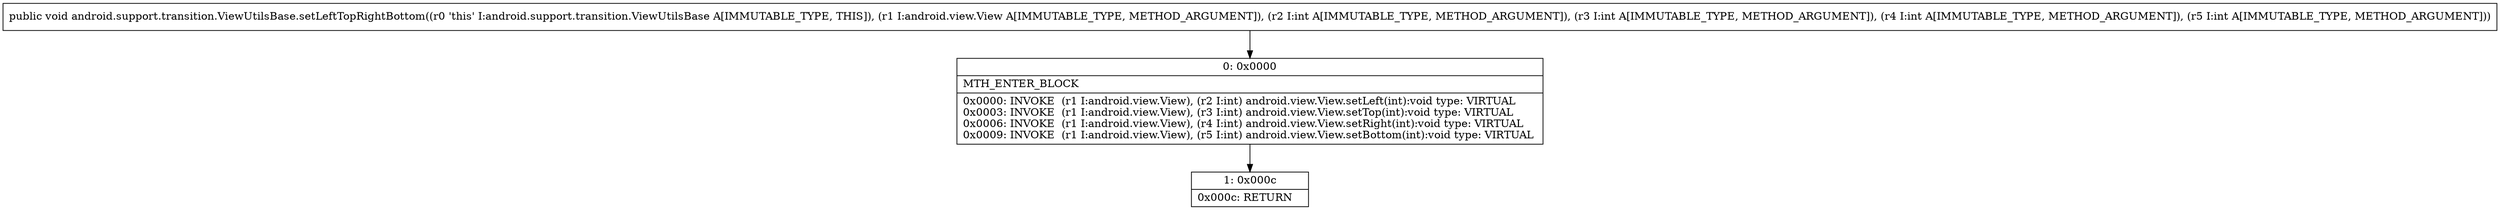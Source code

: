 digraph "CFG forandroid.support.transition.ViewUtilsBase.setLeftTopRightBottom(Landroid\/view\/View;IIII)V" {
Node_0 [shape=record,label="{0\:\ 0x0000|MTH_ENTER_BLOCK\l|0x0000: INVOKE  (r1 I:android.view.View), (r2 I:int) android.view.View.setLeft(int):void type: VIRTUAL \l0x0003: INVOKE  (r1 I:android.view.View), (r3 I:int) android.view.View.setTop(int):void type: VIRTUAL \l0x0006: INVOKE  (r1 I:android.view.View), (r4 I:int) android.view.View.setRight(int):void type: VIRTUAL \l0x0009: INVOKE  (r1 I:android.view.View), (r5 I:int) android.view.View.setBottom(int):void type: VIRTUAL \l}"];
Node_1 [shape=record,label="{1\:\ 0x000c|0x000c: RETURN   \l}"];
MethodNode[shape=record,label="{public void android.support.transition.ViewUtilsBase.setLeftTopRightBottom((r0 'this' I:android.support.transition.ViewUtilsBase A[IMMUTABLE_TYPE, THIS]), (r1 I:android.view.View A[IMMUTABLE_TYPE, METHOD_ARGUMENT]), (r2 I:int A[IMMUTABLE_TYPE, METHOD_ARGUMENT]), (r3 I:int A[IMMUTABLE_TYPE, METHOD_ARGUMENT]), (r4 I:int A[IMMUTABLE_TYPE, METHOD_ARGUMENT]), (r5 I:int A[IMMUTABLE_TYPE, METHOD_ARGUMENT])) }"];
MethodNode -> Node_0;
Node_0 -> Node_1;
}

